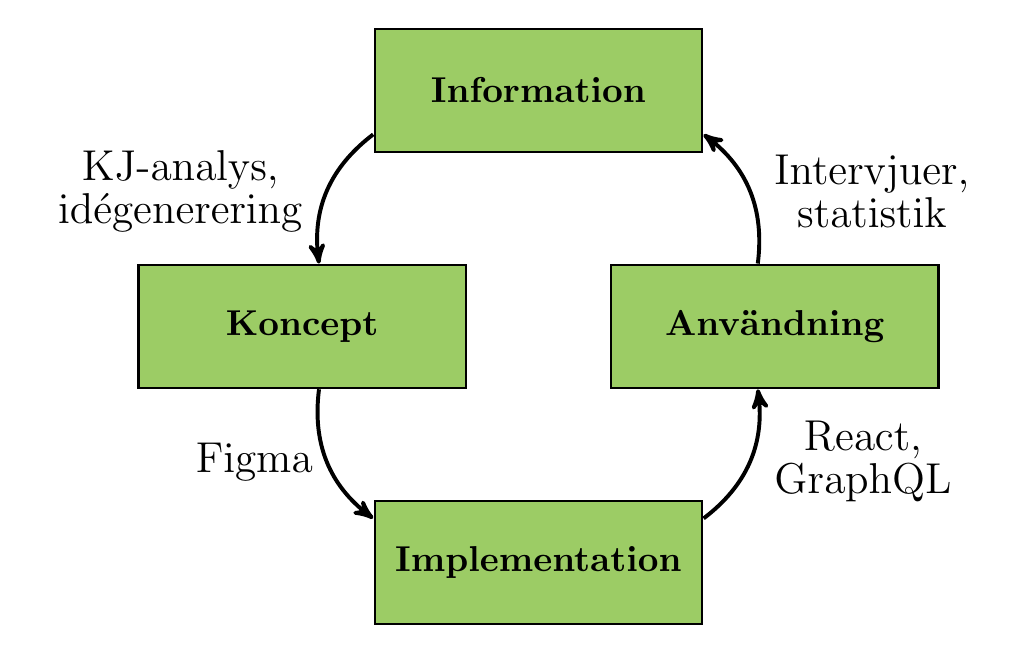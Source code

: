 \definecolor{klight_green_400}{RGB}{156, 204, 101}

\tikzset{%
  project part/.style={
    rectangle,
    draw,
    fill=klight_green_400,
    thick,
    minimum width=3.2cm,
    minimum height=1.2cm
  },
  main line/.style={
    draw,
    line width=1mm,
    opacity=1,
    minimum size=1cm
  },
}

\begin{tikzpicture}[x=1.5cm, y=1.5cm, ->,>=stealth',auto, thick, line width=0.5mm, every node/.style={scale=1.3}]
% Base project nodes
\node [project part/.try] (collect) at (2,2) {$\textbf{Information}$};
\node [project part/.try] (concept) at (0,0) {$\textbf{Koncept}$};
\node [project part/.try] (use) at (4,0) {$\textbf{Användning}$};
\node [project part/.try] (implement) at (2,-2) {$\textbf{Implementation}$};


% Connect them 
\path[main line/.style={font=\sffamily\small}]
    (collect) edge[bend right] node[align=center, xshift=-1mm] [left] {\large KJ-analys, \\ \large idégenerering} (concept)
    (concept) edge[bend right] node [left] {\large Figma} (implement)
    (implement) edge[bend right] node[align=center, xshift=1mm] [right] {\large React, \\ \large GraphQL} (use)
    (use) edge[bend right] node[align=center, xshift=1mm] [right] {\large Intervjuer, \\ \large statistik} (collect);
\end{tikzpicture}